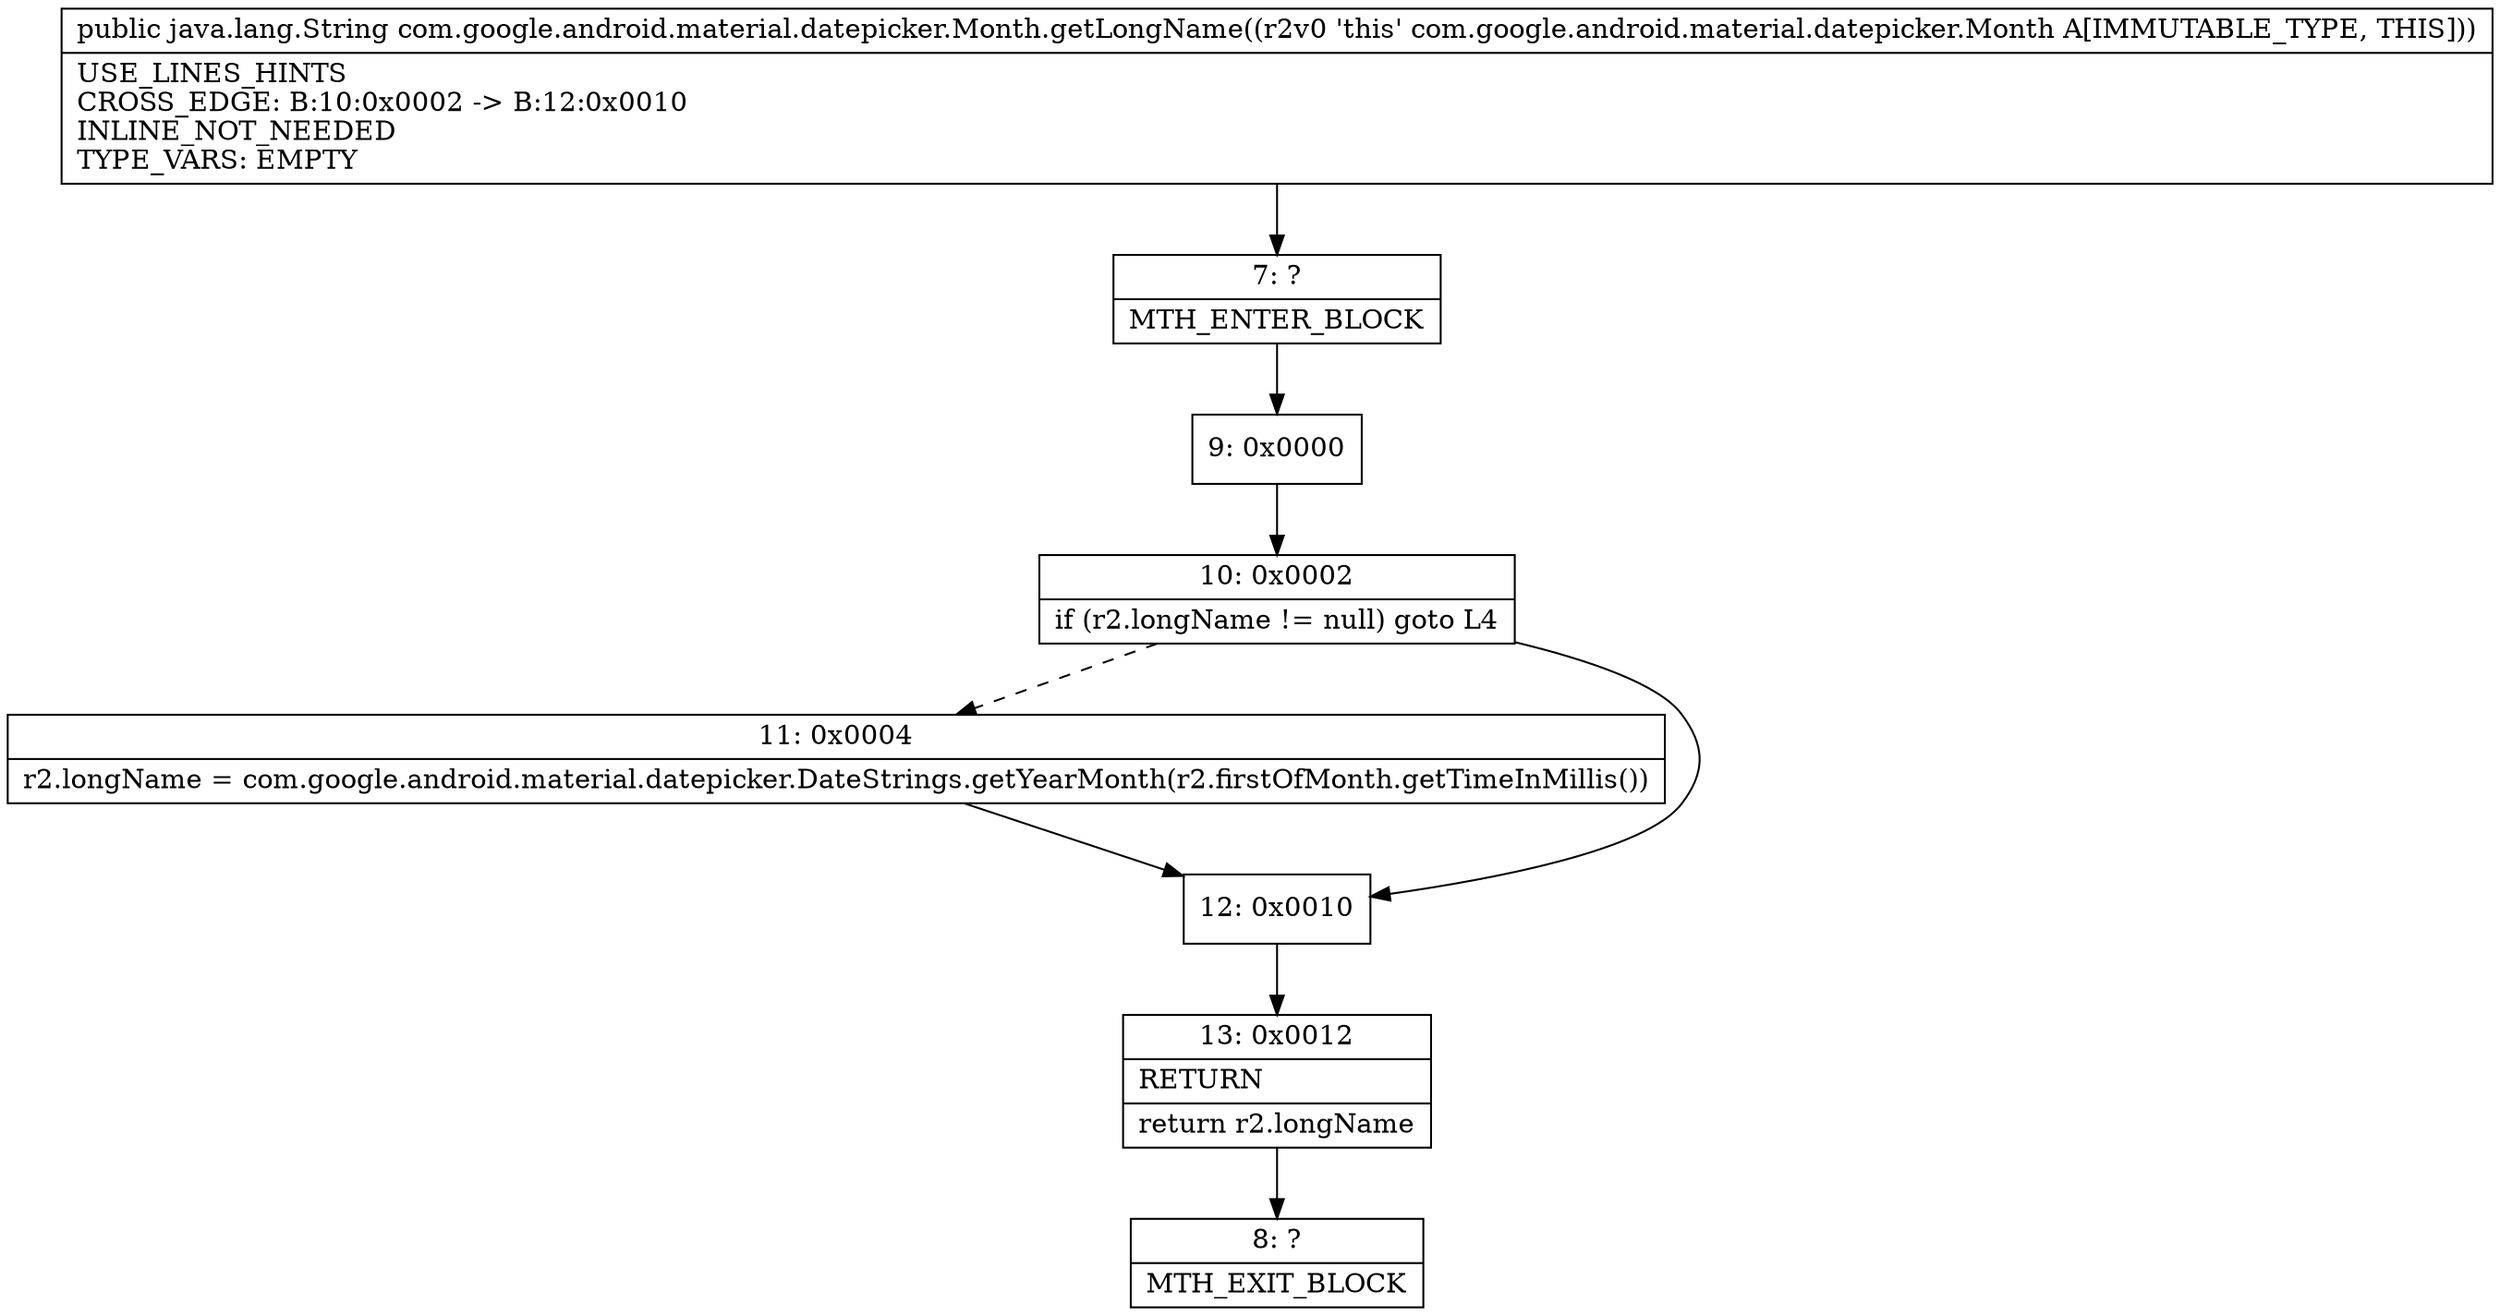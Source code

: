 digraph "CFG forcom.google.android.material.datepicker.Month.getLongName()Ljava\/lang\/String;" {
Node_7 [shape=record,label="{7\:\ ?|MTH_ENTER_BLOCK\l}"];
Node_9 [shape=record,label="{9\:\ 0x0000}"];
Node_10 [shape=record,label="{10\:\ 0x0002|if (r2.longName != null) goto L4\l}"];
Node_11 [shape=record,label="{11\:\ 0x0004|r2.longName = com.google.android.material.datepicker.DateStrings.getYearMonth(r2.firstOfMonth.getTimeInMillis())\l}"];
Node_12 [shape=record,label="{12\:\ 0x0010}"];
Node_13 [shape=record,label="{13\:\ 0x0012|RETURN\l|return r2.longName\l}"];
Node_8 [shape=record,label="{8\:\ ?|MTH_EXIT_BLOCK\l}"];
MethodNode[shape=record,label="{public java.lang.String com.google.android.material.datepicker.Month.getLongName((r2v0 'this' com.google.android.material.datepicker.Month A[IMMUTABLE_TYPE, THIS]))  | USE_LINES_HINTS\lCROSS_EDGE: B:10:0x0002 \-\> B:12:0x0010\lINLINE_NOT_NEEDED\lTYPE_VARS: EMPTY\l}"];
MethodNode -> Node_7;Node_7 -> Node_9;
Node_9 -> Node_10;
Node_10 -> Node_11[style=dashed];
Node_10 -> Node_12;
Node_11 -> Node_12;
Node_12 -> Node_13;
Node_13 -> Node_8;
}

